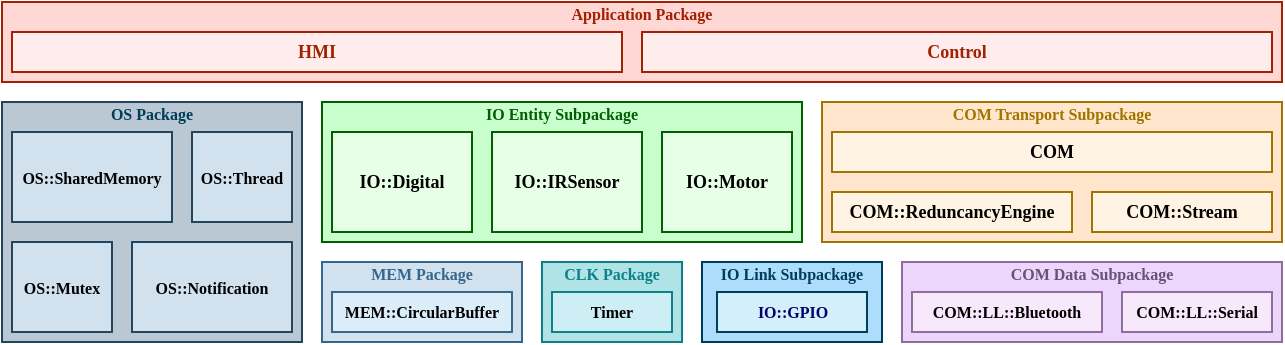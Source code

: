 <mxfile version="13.3.9" type="device"><diagram id="33SzdTp0CWMUpX57nA3J" name="Page-1"><mxGraphModel dx="800" dy="364" grid="1" gridSize="10" guides="1" tooltips="1" connect="1" arrows="1" fold="1" page="1" pageScale="1" pageWidth="827" pageHeight="1169" math="0" shadow="0"><root><mxCell id="0"/><mxCell id="1" parent="0"/><mxCell id="gUivWNL7YyFKDla0BgCl-23" value="" style="rounded=0;whiteSpace=wrap;html=1;fontFamily=Consolas;fontSize=9;align=center;fontStyle=1;spacingRight=0;labelPosition=center;verticalLabelPosition=middle;verticalAlign=middle;labelBackgroundColor=none;strokeColor=#A12102;fontColor=#A12102;fillColor=#FFD7D4;" parent="1" vertex="1"><mxGeometry x="80" y="110" width="640" height="40" as="geometry"/></mxCell><mxCell id="gUivWNL7YyFKDla0BgCl-21" value="" style="rounded=0;whiteSpace=wrap;html=1;fontFamily=Consolas;fontSize=9;align=center;fontStyle=1;spacingRight=0;labelPosition=center;verticalLabelPosition=middle;verticalAlign=middle;strokeColor=#035E03;fillColor=#C9FFCD;" parent="1" vertex="1"><mxGeometry x="240" y="160" width="240" height="70" as="geometry"/></mxCell><mxCell id="gUivWNL7YyFKDla0BgCl-18" value="" style="rounded=0;whiteSpace=wrap;html=1;labelBackgroundColor=none;fontFamily=Consolas;fontSize=8;align=center;gradientDirection=east;fontColor=#333333;fontStyle=1;fillColor=#BAC8D3;strokeColor=#23445D;" parent="1" vertex="1"><mxGeometry x="80" y="160" width="150" height="120" as="geometry"/></mxCell><mxCell id="gUivWNL7YyFKDla0BgCl-15" value="" style="rounded=0;whiteSpace=wrap;html=1;labelBackgroundColor=none;fontFamily=Consolas;fontSize=8;align=center;gradientDirection=east;fontStyle=1;fillColor=#b0e3e6;strokeColor=#0e8088;" parent="1" vertex="1"><mxGeometry x="350" y="240" width="70" height="40" as="geometry"/></mxCell><mxCell id="gUivWNL7YyFKDla0BgCl-10" value="" style="rounded=0;whiteSpace=wrap;html=1;fontSize=9;fontFamily=Consolas;verticalAlign=top;labelPosition=center;verticalLabelPosition=middle;align=center;fillColor=#FFE6CC;strokeColor=#A17400;" parent="1" vertex="1"><mxGeometry x="490" y="160" width="230" height="70" as="geometry"/></mxCell><mxCell id="gUivWNL7YyFKDla0BgCl-4" value="" style="rounded=0;whiteSpace=wrap;html=1;fontSize=9;fontFamily=Consolas;verticalAlign=top;labelPosition=center;verticalLabelPosition=middle;align=center;fillColor=#ECD6FC;strokeColor=#8F6E9E;" parent="1" vertex="1"><mxGeometry x="530" y="240" width="190" height="40" as="geometry"/></mxCell><mxCell id="EYw-dWC_AOCYS__bR-ei-10" value="COM" style="rounded=0;whiteSpace=wrap;html=1;fontFamily=Consolas;fontSize=9;align=center;fontStyle=1;spacingRight=0;labelPosition=center;verticalLabelPosition=middle;verticalAlign=middle;fillColor=#FFF3E3;strokeColor=#A17400;" parent="1" vertex="1"><mxGeometry x="495" y="175" width="220" height="20" as="geometry"/></mxCell><mxCell id="EYw-dWC_AOCYS__bR-ei-11" value="Control" style="rounded=0;whiteSpace=wrap;html=1;fontFamily=Consolas;fontSize=9;align=center;fontStyle=1;spacingRight=0;labelPosition=center;verticalLabelPosition=middle;verticalAlign=middle;labelBackgroundColor=none;fillColor=#FFEDED;strokeColor=#A12102;fontColor=#A12102;" parent="1" vertex="1"><mxGeometry x="400" y="125" width="315" height="20" as="geometry"/></mxCell><mxCell id="EYw-dWC_AOCYS__bR-ei-12" value="COM::ReduncancyEngine" style="rounded=0;whiteSpace=wrap;html=1;fontFamily=Consolas;fontSize=9;align=center;fontStyle=1;spacingRight=0;labelPosition=center;verticalLabelPosition=middle;verticalAlign=middle;horizontal=1;fillColor=#FFF3E3;strokeColor=#A17400;" parent="1" vertex="1"><mxGeometry x="495" y="205" width="120" height="20" as="geometry"/></mxCell><mxCell id="EYw-dWC_AOCYS__bR-ei-14" value="HMI" style="rounded=0;whiteSpace=wrap;html=1;fontFamily=Consolas;fontSize=9;align=center;fontStyle=1;spacingRight=0;labelPosition=center;verticalLabelPosition=middle;verticalAlign=middle;labelBackgroundColor=none;fillColor=#FFEDED;strokeColor=#A12102;fontColor=#A12102;" parent="1" vertex="1"><mxGeometry x="85" y="125" width="305" height="20" as="geometry"/></mxCell><mxCell id="EYw-dWC_AOCYS__bR-ei-15" value="IO::Digital" style="rounded=0;whiteSpace=wrap;html=1;fontFamily=Consolas;fontSize=9;align=center;fontStyle=1;spacingRight=0;labelPosition=center;verticalLabelPosition=middle;verticalAlign=middle;fillColor=#E7FFE6;strokeColor=#035E03;" parent="1" vertex="1"><mxGeometry x="245" y="175" width="70" height="50" as="geometry"/></mxCell><mxCell id="EYw-dWC_AOCYS__bR-ei-16" value="IO::Motor" style="rounded=0;whiteSpace=wrap;html=1;fontFamily=Consolas;fontSize=9;align=center;fontStyle=1;spacingRight=0;labelPosition=center;verticalLabelPosition=middle;verticalAlign=middle;fillColor=#E7FFE6;strokeColor=#035E03;" parent="1" vertex="1"><mxGeometry x="410" y="175" width="65" height="50" as="geometry"/></mxCell><mxCell id="EYw-dWC_AOCYS__bR-ei-20" value="IO::IRSensor" style="rounded=0;whiteSpace=wrap;html=1;fontFamily=Consolas;fontSize=9;align=center;fontStyle=1;spacingRight=0;labelPosition=center;verticalLabelPosition=middle;verticalAlign=middle;fillColor=#E7FFE6;strokeColor=#035E03;" parent="1" vertex="1"><mxGeometry x="325" y="175" width="75" height="50" as="geometry"/></mxCell><mxCell id="EYw-dWC_AOCYS__bR-ei-31" value="OS::Thread" style="rounded=0;whiteSpace=wrap;html=1;labelBackgroundColor=none;fontFamily=Consolas;fontSize=8;align=center;gradientDirection=east;fontStyle=1;fillColor=#D1E1ED;strokeColor=#23445D;" parent="1" vertex="1"><mxGeometry x="175" y="175" width="50" height="45" as="geometry"/></mxCell><mxCell id="EYw-dWC_AOCYS__bR-ei-32" value="OS::SharedMemory" style="rounded=0;whiteSpace=wrap;html=1;labelBackgroundColor=none;fontFamily=Consolas;fontSize=8;align=center;gradientDirection=east;fontStyle=1;fillColor=#D1E1ED;strokeColor=#23445D;" parent="1" vertex="1"><mxGeometry x="85" y="175" width="80" height="45" as="geometry"/></mxCell><mxCell id="EYw-dWC_AOCYS__bR-ei-34" value="OS::Mutex" style="rounded=0;whiteSpace=wrap;html=1;labelBackgroundColor=none;fontFamily=Consolas;fontSize=8;align=center;gradientDirection=east;fontStyle=1;fillColor=#D1E1ED;strokeColor=#23445D;" parent="1" vertex="1"><mxGeometry x="85" y="230" width="50" height="45" as="geometry"/></mxCell><mxCell id="EYw-dWC_AOCYS__bR-ei-36" value="&lt;font style=&quot;font-size: 8px;&quot;&gt;Timer&lt;/font&gt;" style="rounded=0;whiteSpace=wrap;html=1;labelBackgroundColor=none;fontFamily=Consolas;fontSize=8;align=center;gradientDirection=east;fontStyle=1;strokeColor=#0e8088;fillColor=#CDEEF5;" parent="1" vertex="1"><mxGeometry x="355" y="255" width="60" height="20" as="geometry"/></mxCell><mxCell id="EYw-dWC_AOCYS__bR-ei-37" value="COM::LL::Bluetooth" style="rounded=0;whiteSpace=wrap;html=1;fontFamily=Consolas;fontSize=8;align=center;fontStyle=1;spacingRight=0;verticalAlign=middle;fillColor=#F7E8FC;strokeColor=#8F6E9E;" parent="1" vertex="1"><mxGeometry x="535" y="255" width="95" height="20" as="geometry"/></mxCell><mxCell id="EYw-dWC_AOCYS__bR-ei-38" value="COM::LL::Serial" style="rounded=0;whiteSpace=wrap;html=1;fontFamily=Consolas;fontSize=8;align=center;fontStyle=1;spacingRight=0;verticalAlign=middle;fillColor=#F7E8FC;strokeColor=#8F6E9E;" parent="1" vertex="1"><mxGeometry x="640" y="255" width="75" height="20" as="geometry"/></mxCell><mxCell id="EYw-dWC_AOCYS__bR-ei-42" value="COM::Stream" style="rounded=0;whiteSpace=wrap;html=1;fontFamily=Consolas;fontSize=9;align=center;fontStyle=1;spacingRight=0;labelPosition=center;verticalLabelPosition=middle;verticalAlign=middle;horizontal=1;fillColor=#FFF3E3;strokeColor=#A17400;" parent="1" vertex="1"><mxGeometry x="625" y="205" width="90" height="20" as="geometry"/></mxCell><mxCell id="gUivWNL7YyFKDla0BgCl-7" value="" style="rounded=0;whiteSpace=wrap;html=1;fontSize=9;fontFamily=Consolas;verticalAlign=top;labelPosition=center;verticalLabelPosition=middle;align=center;fillColor=#AEDDFC;strokeColor=#003D5B;" parent="1" vertex="1"><mxGeometry x="430" y="240" width="90" height="40" as="geometry"/></mxCell><mxCell id="gUivWNL7YyFKDla0BgCl-8" value="IO::GPIO" style="rounded=0;whiteSpace=wrap;html=1;fontFamily=Consolas;fontSize=8;align=center;fontStyle=1;spacingRight=0;fontColor=#000066;verticalAlign=middle;fillColor=#D4EFFC;strokeColor=#003D5B;" parent="1" vertex="1"><mxGeometry x="437.5" y="255" width="75" height="20" as="geometry"/></mxCell><mxCell id="gUivWNL7YyFKDla0BgCl-11" value="&lt;span style=&quot;color: rgb(106 , 82 , 117) ; font-weight: 700&quot;&gt;COM Data&amp;nbsp;&lt;/span&gt;&lt;font color=&quot;#6a5275&quot;&gt;&lt;b&gt;Subpackage&lt;/b&gt;&lt;/font&gt;" style="text;html=1;strokeColor=none;fillColor=none;align=center;verticalAlign=middle;whiteSpace=wrap;rounded=0;fontFamily=Consolas;fontSize=8;fontColor=#000000;" parent="1" vertex="1"><mxGeometry x="570" y="240" width="110" height="12" as="geometry"/></mxCell><mxCell id="gUivWNL7YyFKDla0BgCl-12" value="&lt;span style=&quot;font-weight: 700&quot;&gt;COM Transport&amp;nbsp;&lt;/span&gt;&lt;b&gt;Subpackage&lt;/b&gt;" style="text;html=1;strokeColor=none;fillColor=none;align=center;verticalAlign=middle;whiteSpace=wrap;rounded=0;fontFamily=Consolas;fontSize=8;fontColor=#A17400;" parent="1" vertex="1"><mxGeometry x="540" y="160" width="130" height="12" as="geometry"/></mxCell><mxCell id="gUivWNL7YyFKDla0BgCl-13" value="&lt;span style=&quot;font-weight: 700&quot;&gt;IO Link&amp;nbsp;&lt;/span&gt;&lt;b&gt;Subpackage&lt;/b&gt;" style="text;html=1;strokeColor=none;fillColor=none;align=center;verticalAlign=middle;whiteSpace=wrap;rounded=0;fontFamily=Consolas;fontSize=8;fontColor=#003D5B;" parent="1" vertex="1"><mxGeometry x="415" y="240" width="120" height="12" as="geometry"/></mxCell><mxCell id="gUivWNL7YyFKDla0BgCl-16" value="&lt;span style=&quot;font-weight: 700&quot;&gt;CLK&amp;nbsp;&lt;/span&gt;&lt;b&gt;Package&lt;/b&gt;" style="text;html=1;strokeColor=none;fillColor=none;align=center;verticalAlign=middle;whiteSpace=wrap;rounded=0;fontFamily=Consolas;fontSize=8;fontColor=#0E8088;" parent="1" vertex="1"><mxGeometry x="350" y="240" width="70" height="12" as="geometry"/></mxCell><mxCell id="gUivWNL7YyFKDla0BgCl-17" value="OS::Notification" style="rounded=0;whiteSpace=wrap;html=1;labelBackgroundColor=none;fontFamily=Consolas;fontSize=8;align=center;gradientDirection=east;fontStyle=1;fillColor=#D1E1ED;strokeColor=#23445D;" parent="1" vertex="1"><mxGeometry x="145" y="230" width="80" height="45" as="geometry"/></mxCell><mxCell id="gUivWNL7YyFKDla0BgCl-19" value="&lt;span style=&quot;font-weight: 700&quot;&gt;&lt;font&gt;OS&amp;nbsp;&lt;/font&gt;&lt;/span&gt;&lt;b&gt;Package&lt;/b&gt;" style="text;html=1;strokeColor=none;fillColor=none;align=center;verticalAlign=middle;whiteSpace=wrap;rounded=0;fontFamily=Consolas;fontSize=8;fontColor=#003D5B;" parent="1" vertex="1"><mxGeometry x="105" y="160" width="100" height="12" as="geometry"/></mxCell><mxCell id="gUivWNL7YyFKDla0BgCl-22" value="&lt;span style=&quot;font-weight: 700&quot;&gt;IO Entity Subp&lt;/span&gt;&lt;b&gt;ackage&lt;/b&gt;" style="text;html=1;align=center;verticalAlign=middle;whiteSpace=wrap;rounded=0;fontFamily=Consolas;fontSize=8;fontColor=#035E03;" parent="1" vertex="1"><mxGeometry x="310" y="160" width="100" height="12" as="geometry"/></mxCell><mxCell id="gUivWNL7YyFKDla0BgCl-24" value="&lt;span style=&quot;font-weight: 700&quot;&gt;Application Package&lt;/span&gt;" style="text;html=1;align=center;verticalAlign=middle;whiteSpace=wrap;rounded=0;fontFamily=Consolas;fontSize=8;fontColor=#A12102;" parent="1" vertex="1"><mxGeometry x="355" y="110" width="90" height="12" as="geometry"/></mxCell><mxCell id="vv5ofnZ7QXTqdz-tRiNd-2" value="" style="rounded=0;whiteSpace=wrap;html=1;labelBackgroundColor=none;fontFamily=Consolas;fontSize=8;align=center;gradientDirection=east;fontStyle=1;fillColor=#D1E1ED;strokeColor=#35678C;" parent="1" vertex="1"><mxGeometry x="240" y="240" width="100" height="40" as="geometry"/></mxCell><mxCell id="vv5ofnZ7QXTqdz-tRiNd-3" value="&lt;font style=&quot;font-size: 8px;&quot;&gt;MEM::CircularBuffer&lt;/font&gt;" style="rounded=0;whiteSpace=wrap;html=1;labelBackgroundColor=none;fontFamily=Consolas;fontSize=8;align=center;gradientDirection=east;fontStyle=1;fillColor=#DCEDFA;strokeColor=#35678C;" parent="1" vertex="1"><mxGeometry x="245" y="255" width="90" height="20" as="geometry"/></mxCell><mxCell id="vv5ofnZ7QXTqdz-tRiNd-4" value="&lt;span style=&quot;font-weight: 700&quot;&gt;MEM&amp;nbsp;&lt;/span&gt;&lt;b&gt;Package&lt;/b&gt;" style="text;html=1;strokeColor=none;fillColor=none;align=center;verticalAlign=middle;whiteSpace=wrap;rounded=0;fontFamily=Consolas;fontSize=8;fontColor=#35678C;" parent="1" vertex="1"><mxGeometry x="255" y="240" width="70" height="12" as="geometry"/></mxCell></root></mxGraphModel></diagram></mxfile>